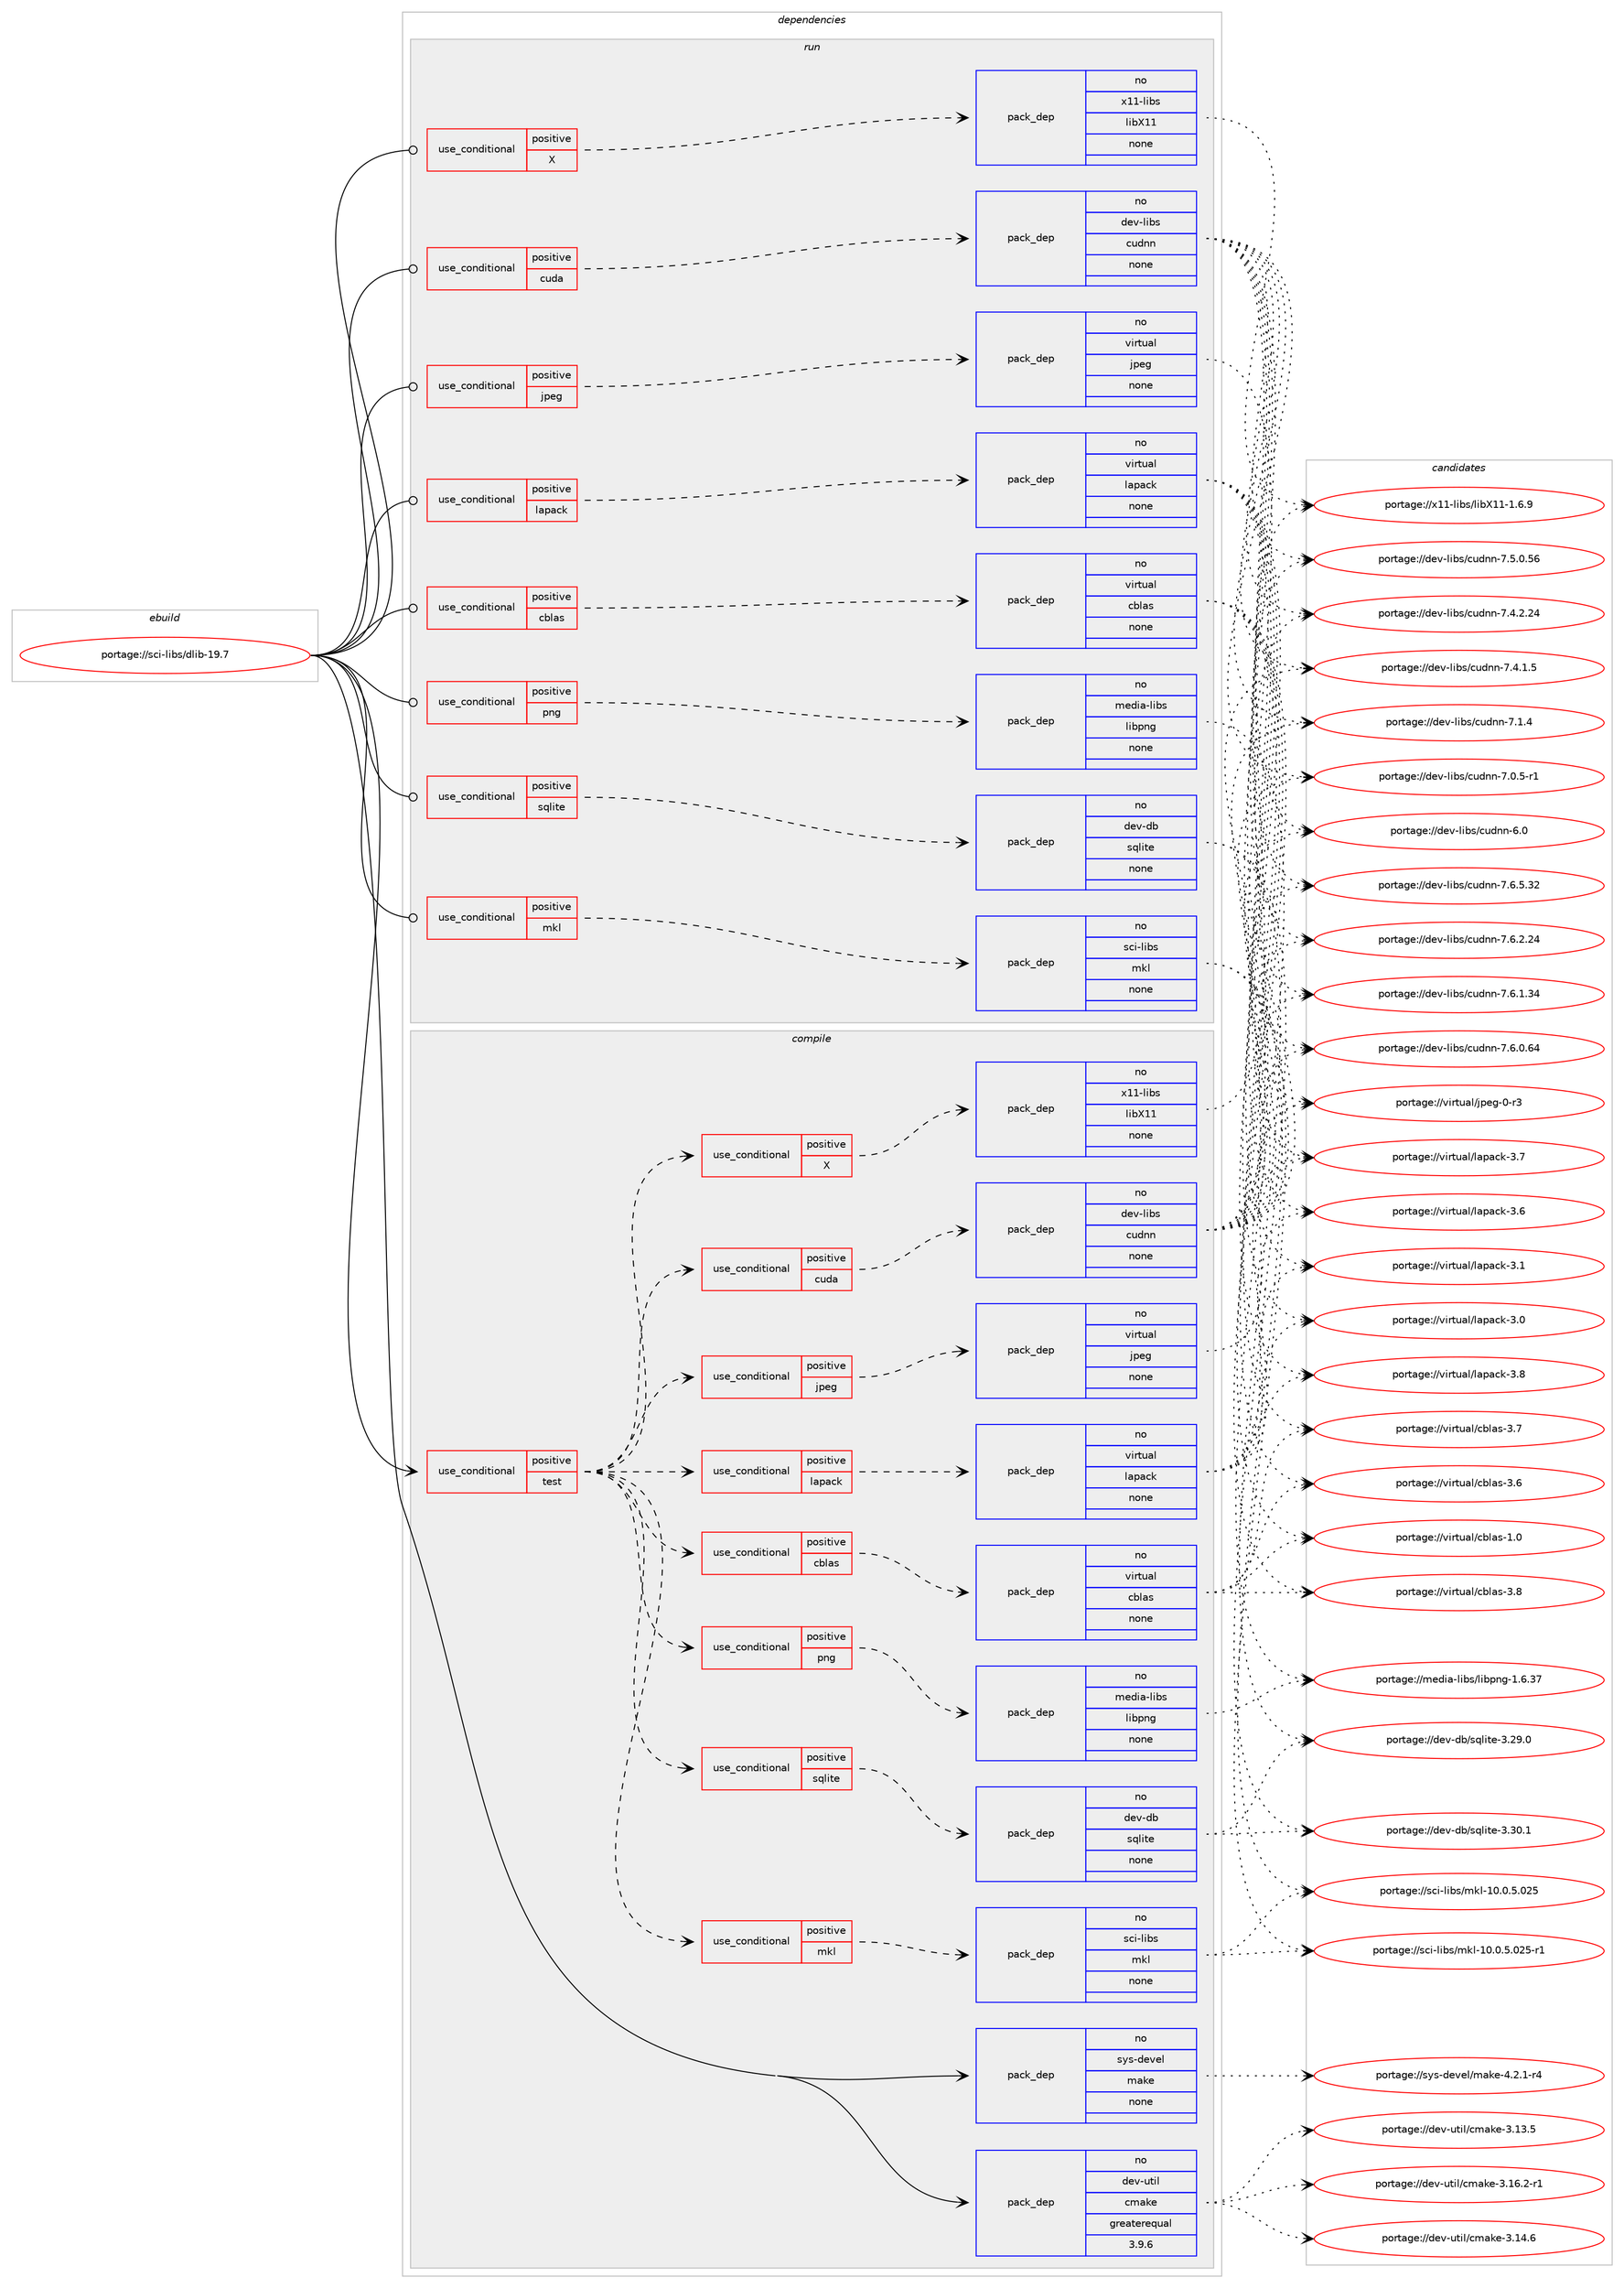 digraph prolog {

# *************
# Graph options
# *************

newrank=true;
concentrate=true;
compound=true;
graph [rankdir=LR,fontname=Helvetica,fontsize=10,ranksep=1.5];#, ranksep=2.5, nodesep=0.2];
edge  [arrowhead=vee];
node  [fontname=Helvetica,fontsize=10];

# **********
# The ebuild
# **********

subgraph cluster_leftcol {
color=gray;
rank=same;
label=<<i>ebuild</i>>;
id [label="portage://sci-libs/dlib-19.7", color=red, width=4, href="../sci-libs/dlib-19.7.svg"];
}

# ****************
# The dependencies
# ****************

subgraph cluster_midcol {
color=gray;
label=<<i>dependencies</i>>;
subgraph cluster_compile {
fillcolor="#eeeeee";
style=filled;
label=<<i>compile</i>>;
subgraph cond19420 {
dependency100897 [label=<<TABLE BORDER="0" CELLBORDER="1" CELLSPACING="0" CELLPADDING="4"><TR><TD ROWSPAN="3" CELLPADDING="10">use_conditional</TD></TR><TR><TD>positive</TD></TR><TR><TD>test</TD></TR></TABLE>>, shape=none, color=red];
subgraph cond19421 {
dependency100898 [label=<<TABLE BORDER="0" CELLBORDER="1" CELLSPACING="0" CELLPADDING="4"><TR><TD ROWSPAN="3" CELLPADDING="10">use_conditional</TD></TR><TR><TD>positive</TD></TR><TR><TD>cblas</TD></TR></TABLE>>, shape=none, color=red];
subgraph pack79737 {
dependency100899 [label=<<TABLE BORDER="0" CELLBORDER="1" CELLSPACING="0" CELLPADDING="4" WIDTH="220"><TR><TD ROWSPAN="6" CELLPADDING="30">pack_dep</TD></TR><TR><TD WIDTH="110">no</TD></TR><TR><TD>virtual</TD></TR><TR><TD>cblas</TD></TR><TR><TD>none</TD></TR><TR><TD></TD></TR></TABLE>>, shape=none, color=blue];
}
dependency100898:e -> dependency100899:w [weight=20,style="dashed",arrowhead="vee"];
}
dependency100897:e -> dependency100898:w [weight=20,style="dashed",arrowhead="vee"];
subgraph cond19422 {
dependency100900 [label=<<TABLE BORDER="0" CELLBORDER="1" CELLSPACING="0" CELLPADDING="4"><TR><TD ROWSPAN="3" CELLPADDING="10">use_conditional</TD></TR><TR><TD>positive</TD></TR><TR><TD>cuda</TD></TR></TABLE>>, shape=none, color=red];
subgraph pack79738 {
dependency100901 [label=<<TABLE BORDER="0" CELLBORDER="1" CELLSPACING="0" CELLPADDING="4" WIDTH="220"><TR><TD ROWSPAN="6" CELLPADDING="30">pack_dep</TD></TR><TR><TD WIDTH="110">no</TD></TR><TR><TD>dev-libs</TD></TR><TR><TD>cudnn</TD></TR><TR><TD>none</TD></TR><TR><TD></TD></TR></TABLE>>, shape=none, color=blue];
}
dependency100900:e -> dependency100901:w [weight=20,style="dashed",arrowhead="vee"];
}
dependency100897:e -> dependency100900:w [weight=20,style="dashed",arrowhead="vee"];
subgraph cond19423 {
dependency100902 [label=<<TABLE BORDER="0" CELLBORDER="1" CELLSPACING="0" CELLPADDING="4"><TR><TD ROWSPAN="3" CELLPADDING="10">use_conditional</TD></TR><TR><TD>positive</TD></TR><TR><TD>jpeg</TD></TR></TABLE>>, shape=none, color=red];
subgraph pack79739 {
dependency100903 [label=<<TABLE BORDER="0" CELLBORDER="1" CELLSPACING="0" CELLPADDING="4" WIDTH="220"><TR><TD ROWSPAN="6" CELLPADDING="30">pack_dep</TD></TR><TR><TD WIDTH="110">no</TD></TR><TR><TD>virtual</TD></TR><TR><TD>jpeg</TD></TR><TR><TD>none</TD></TR><TR><TD></TD></TR></TABLE>>, shape=none, color=blue];
}
dependency100902:e -> dependency100903:w [weight=20,style="dashed",arrowhead="vee"];
}
dependency100897:e -> dependency100902:w [weight=20,style="dashed",arrowhead="vee"];
subgraph cond19424 {
dependency100904 [label=<<TABLE BORDER="0" CELLBORDER="1" CELLSPACING="0" CELLPADDING="4"><TR><TD ROWSPAN="3" CELLPADDING="10">use_conditional</TD></TR><TR><TD>positive</TD></TR><TR><TD>lapack</TD></TR></TABLE>>, shape=none, color=red];
subgraph pack79740 {
dependency100905 [label=<<TABLE BORDER="0" CELLBORDER="1" CELLSPACING="0" CELLPADDING="4" WIDTH="220"><TR><TD ROWSPAN="6" CELLPADDING="30">pack_dep</TD></TR><TR><TD WIDTH="110">no</TD></TR><TR><TD>virtual</TD></TR><TR><TD>lapack</TD></TR><TR><TD>none</TD></TR><TR><TD></TD></TR></TABLE>>, shape=none, color=blue];
}
dependency100904:e -> dependency100905:w [weight=20,style="dashed",arrowhead="vee"];
}
dependency100897:e -> dependency100904:w [weight=20,style="dashed",arrowhead="vee"];
subgraph cond19425 {
dependency100906 [label=<<TABLE BORDER="0" CELLBORDER="1" CELLSPACING="0" CELLPADDING="4"><TR><TD ROWSPAN="3" CELLPADDING="10">use_conditional</TD></TR><TR><TD>positive</TD></TR><TR><TD>mkl</TD></TR></TABLE>>, shape=none, color=red];
subgraph pack79741 {
dependency100907 [label=<<TABLE BORDER="0" CELLBORDER="1" CELLSPACING="0" CELLPADDING="4" WIDTH="220"><TR><TD ROWSPAN="6" CELLPADDING="30">pack_dep</TD></TR><TR><TD WIDTH="110">no</TD></TR><TR><TD>sci-libs</TD></TR><TR><TD>mkl</TD></TR><TR><TD>none</TD></TR><TR><TD></TD></TR></TABLE>>, shape=none, color=blue];
}
dependency100906:e -> dependency100907:w [weight=20,style="dashed",arrowhead="vee"];
}
dependency100897:e -> dependency100906:w [weight=20,style="dashed",arrowhead="vee"];
subgraph cond19426 {
dependency100908 [label=<<TABLE BORDER="0" CELLBORDER="1" CELLSPACING="0" CELLPADDING="4"><TR><TD ROWSPAN="3" CELLPADDING="10">use_conditional</TD></TR><TR><TD>positive</TD></TR><TR><TD>png</TD></TR></TABLE>>, shape=none, color=red];
subgraph pack79742 {
dependency100909 [label=<<TABLE BORDER="0" CELLBORDER="1" CELLSPACING="0" CELLPADDING="4" WIDTH="220"><TR><TD ROWSPAN="6" CELLPADDING="30">pack_dep</TD></TR><TR><TD WIDTH="110">no</TD></TR><TR><TD>media-libs</TD></TR><TR><TD>libpng</TD></TR><TR><TD>none</TD></TR><TR><TD></TD></TR></TABLE>>, shape=none, color=blue];
}
dependency100908:e -> dependency100909:w [weight=20,style="dashed",arrowhead="vee"];
}
dependency100897:e -> dependency100908:w [weight=20,style="dashed",arrowhead="vee"];
subgraph cond19427 {
dependency100910 [label=<<TABLE BORDER="0" CELLBORDER="1" CELLSPACING="0" CELLPADDING="4"><TR><TD ROWSPAN="3" CELLPADDING="10">use_conditional</TD></TR><TR><TD>positive</TD></TR><TR><TD>sqlite</TD></TR></TABLE>>, shape=none, color=red];
subgraph pack79743 {
dependency100911 [label=<<TABLE BORDER="0" CELLBORDER="1" CELLSPACING="0" CELLPADDING="4" WIDTH="220"><TR><TD ROWSPAN="6" CELLPADDING="30">pack_dep</TD></TR><TR><TD WIDTH="110">no</TD></TR><TR><TD>dev-db</TD></TR><TR><TD>sqlite</TD></TR><TR><TD>none</TD></TR><TR><TD></TD></TR></TABLE>>, shape=none, color=blue];
}
dependency100910:e -> dependency100911:w [weight=20,style="dashed",arrowhead="vee"];
}
dependency100897:e -> dependency100910:w [weight=20,style="dashed",arrowhead="vee"];
subgraph cond19428 {
dependency100912 [label=<<TABLE BORDER="0" CELLBORDER="1" CELLSPACING="0" CELLPADDING="4"><TR><TD ROWSPAN="3" CELLPADDING="10">use_conditional</TD></TR><TR><TD>positive</TD></TR><TR><TD>X</TD></TR></TABLE>>, shape=none, color=red];
subgraph pack79744 {
dependency100913 [label=<<TABLE BORDER="0" CELLBORDER="1" CELLSPACING="0" CELLPADDING="4" WIDTH="220"><TR><TD ROWSPAN="6" CELLPADDING="30">pack_dep</TD></TR><TR><TD WIDTH="110">no</TD></TR><TR><TD>x11-libs</TD></TR><TR><TD>libX11</TD></TR><TR><TD>none</TD></TR><TR><TD></TD></TR></TABLE>>, shape=none, color=blue];
}
dependency100912:e -> dependency100913:w [weight=20,style="dashed",arrowhead="vee"];
}
dependency100897:e -> dependency100912:w [weight=20,style="dashed",arrowhead="vee"];
}
id:e -> dependency100897:w [weight=20,style="solid",arrowhead="vee"];
subgraph pack79745 {
dependency100914 [label=<<TABLE BORDER="0" CELLBORDER="1" CELLSPACING="0" CELLPADDING="4" WIDTH="220"><TR><TD ROWSPAN="6" CELLPADDING="30">pack_dep</TD></TR><TR><TD WIDTH="110">no</TD></TR><TR><TD>dev-util</TD></TR><TR><TD>cmake</TD></TR><TR><TD>greaterequal</TD></TR><TR><TD>3.9.6</TD></TR></TABLE>>, shape=none, color=blue];
}
id:e -> dependency100914:w [weight=20,style="solid",arrowhead="vee"];
subgraph pack79746 {
dependency100915 [label=<<TABLE BORDER="0" CELLBORDER="1" CELLSPACING="0" CELLPADDING="4" WIDTH="220"><TR><TD ROWSPAN="6" CELLPADDING="30">pack_dep</TD></TR><TR><TD WIDTH="110">no</TD></TR><TR><TD>sys-devel</TD></TR><TR><TD>make</TD></TR><TR><TD>none</TD></TR><TR><TD></TD></TR></TABLE>>, shape=none, color=blue];
}
id:e -> dependency100915:w [weight=20,style="solid",arrowhead="vee"];
}
subgraph cluster_compileandrun {
fillcolor="#eeeeee";
style=filled;
label=<<i>compile and run</i>>;
}
subgraph cluster_run {
fillcolor="#eeeeee";
style=filled;
label=<<i>run</i>>;
subgraph cond19429 {
dependency100916 [label=<<TABLE BORDER="0" CELLBORDER="1" CELLSPACING="0" CELLPADDING="4"><TR><TD ROWSPAN="3" CELLPADDING="10">use_conditional</TD></TR><TR><TD>positive</TD></TR><TR><TD>X</TD></TR></TABLE>>, shape=none, color=red];
subgraph pack79747 {
dependency100917 [label=<<TABLE BORDER="0" CELLBORDER="1" CELLSPACING="0" CELLPADDING="4" WIDTH="220"><TR><TD ROWSPAN="6" CELLPADDING="30">pack_dep</TD></TR><TR><TD WIDTH="110">no</TD></TR><TR><TD>x11-libs</TD></TR><TR><TD>libX11</TD></TR><TR><TD>none</TD></TR><TR><TD></TD></TR></TABLE>>, shape=none, color=blue];
}
dependency100916:e -> dependency100917:w [weight=20,style="dashed",arrowhead="vee"];
}
id:e -> dependency100916:w [weight=20,style="solid",arrowhead="odot"];
subgraph cond19430 {
dependency100918 [label=<<TABLE BORDER="0" CELLBORDER="1" CELLSPACING="0" CELLPADDING="4"><TR><TD ROWSPAN="3" CELLPADDING="10">use_conditional</TD></TR><TR><TD>positive</TD></TR><TR><TD>cblas</TD></TR></TABLE>>, shape=none, color=red];
subgraph pack79748 {
dependency100919 [label=<<TABLE BORDER="0" CELLBORDER="1" CELLSPACING="0" CELLPADDING="4" WIDTH="220"><TR><TD ROWSPAN="6" CELLPADDING="30">pack_dep</TD></TR><TR><TD WIDTH="110">no</TD></TR><TR><TD>virtual</TD></TR><TR><TD>cblas</TD></TR><TR><TD>none</TD></TR><TR><TD></TD></TR></TABLE>>, shape=none, color=blue];
}
dependency100918:e -> dependency100919:w [weight=20,style="dashed",arrowhead="vee"];
}
id:e -> dependency100918:w [weight=20,style="solid",arrowhead="odot"];
subgraph cond19431 {
dependency100920 [label=<<TABLE BORDER="0" CELLBORDER="1" CELLSPACING="0" CELLPADDING="4"><TR><TD ROWSPAN="3" CELLPADDING="10">use_conditional</TD></TR><TR><TD>positive</TD></TR><TR><TD>cuda</TD></TR></TABLE>>, shape=none, color=red];
subgraph pack79749 {
dependency100921 [label=<<TABLE BORDER="0" CELLBORDER="1" CELLSPACING="0" CELLPADDING="4" WIDTH="220"><TR><TD ROWSPAN="6" CELLPADDING="30">pack_dep</TD></TR><TR><TD WIDTH="110">no</TD></TR><TR><TD>dev-libs</TD></TR><TR><TD>cudnn</TD></TR><TR><TD>none</TD></TR><TR><TD></TD></TR></TABLE>>, shape=none, color=blue];
}
dependency100920:e -> dependency100921:w [weight=20,style="dashed",arrowhead="vee"];
}
id:e -> dependency100920:w [weight=20,style="solid",arrowhead="odot"];
subgraph cond19432 {
dependency100922 [label=<<TABLE BORDER="0" CELLBORDER="1" CELLSPACING="0" CELLPADDING="4"><TR><TD ROWSPAN="3" CELLPADDING="10">use_conditional</TD></TR><TR><TD>positive</TD></TR><TR><TD>jpeg</TD></TR></TABLE>>, shape=none, color=red];
subgraph pack79750 {
dependency100923 [label=<<TABLE BORDER="0" CELLBORDER="1" CELLSPACING="0" CELLPADDING="4" WIDTH="220"><TR><TD ROWSPAN="6" CELLPADDING="30">pack_dep</TD></TR><TR><TD WIDTH="110">no</TD></TR><TR><TD>virtual</TD></TR><TR><TD>jpeg</TD></TR><TR><TD>none</TD></TR><TR><TD></TD></TR></TABLE>>, shape=none, color=blue];
}
dependency100922:e -> dependency100923:w [weight=20,style="dashed",arrowhead="vee"];
}
id:e -> dependency100922:w [weight=20,style="solid",arrowhead="odot"];
subgraph cond19433 {
dependency100924 [label=<<TABLE BORDER="0" CELLBORDER="1" CELLSPACING="0" CELLPADDING="4"><TR><TD ROWSPAN="3" CELLPADDING="10">use_conditional</TD></TR><TR><TD>positive</TD></TR><TR><TD>lapack</TD></TR></TABLE>>, shape=none, color=red];
subgraph pack79751 {
dependency100925 [label=<<TABLE BORDER="0" CELLBORDER="1" CELLSPACING="0" CELLPADDING="4" WIDTH="220"><TR><TD ROWSPAN="6" CELLPADDING="30">pack_dep</TD></TR><TR><TD WIDTH="110">no</TD></TR><TR><TD>virtual</TD></TR><TR><TD>lapack</TD></TR><TR><TD>none</TD></TR><TR><TD></TD></TR></TABLE>>, shape=none, color=blue];
}
dependency100924:e -> dependency100925:w [weight=20,style="dashed",arrowhead="vee"];
}
id:e -> dependency100924:w [weight=20,style="solid",arrowhead="odot"];
subgraph cond19434 {
dependency100926 [label=<<TABLE BORDER="0" CELLBORDER="1" CELLSPACING="0" CELLPADDING="4"><TR><TD ROWSPAN="3" CELLPADDING="10">use_conditional</TD></TR><TR><TD>positive</TD></TR><TR><TD>mkl</TD></TR></TABLE>>, shape=none, color=red];
subgraph pack79752 {
dependency100927 [label=<<TABLE BORDER="0" CELLBORDER="1" CELLSPACING="0" CELLPADDING="4" WIDTH="220"><TR><TD ROWSPAN="6" CELLPADDING="30">pack_dep</TD></TR><TR><TD WIDTH="110">no</TD></TR><TR><TD>sci-libs</TD></TR><TR><TD>mkl</TD></TR><TR><TD>none</TD></TR><TR><TD></TD></TR></TABLE>>, shape=none, color=blue];
}
dependency100926:e -> dependency100927:w [weight=20,style="dashed",arrowhead="vee"];
}
id:e -> dependency100926:w [weight=20,style="solid",arrowhead="odot"];
subgraph cond19435 {
dependency100928 [label=<<TABLE BORDER="0" CELLBORDER="1" CELLSPACING="0" CELLPADDING="4"><TR><TD ROWSPAN="3" CELLPADDING="10">use_conditional</TD></TR><TR><TD>positive</TD></TR><TR><TD>png</TD></TR></TABLE>>, shape=none, color=red];
subgraph pack79753 {
dependency100929 [label=<<TABLE BORDER="0" CELLBORDER="1" CELLSPACING="0" CELLPADDING="4" WIDTH="220"><TR><TD ROWSPAN="6" CELLPADDING="30">pack_dep</TD></TR><TR><TD WIDTH="110">no</TD></TR><TR><TD>media-libs</TD></TR><TR><TD>libpng</TD></TR><TR><TD>none</TD></TR><TR><TD></TD></TR></TABLE>>, shape=none, color=blue];
}
dependency100928:e -> dependency100929:w [weight=20,style="dashed",arrowhead="vee"];
}
id:e -> dependency100928:w [weight=20,style="solid",arrowhead="odot"];
subgraph cond19436 {
dependency100930 [label=<<TABLE BORDER="0" CELLBORDER="1" CELLSPACING="0" CELLPADDING="4"><TR><TD ROWSPAN="3" CELLPADDING="10">use_conditional</TD></TR><TR><TD>positive</TD></TR><TR><TD>sqlite</TD></TR></TABLE>>, shape=none, color=red];
subgraph pack79754 {
dependency100931 [label=<<TABLE BORDER="0" CELLBORDER="1" CELLSPACING="0" CELLPADDING="4" WIDTH="220"><TR><TD ROWSPAN="6" CELLPADDING="30">pack_dep</TD></TR><TR><TD WIDTH="110">no</TD></TR><TR><TD>dev-db</TD></TR><TR><TD>sqlite</TD></TR><TR><TD>none</TD></TR><TR><TD></TD></TR></TABLE>>, shape=none, color=blue];
}
dependency100930:e -> dependency100931:w [weight=20,style="dashed",arrowhead="vee"];
}
id:e -> dependency100930:w [weight=20,style="solid",arrowhead="odot"];
}
}

# **************
# The candidates
# **************

subgraph cluster_choices {
rank=same;
color=gray;
label=<<i>candidates</i>>;

subgraph choice79737 {
color=black;
nodesep=1;
choice118105114116117971084799981089711545514656 [label="portage://virtual/cblas-3.8", color=red, width=4,href="../virtual/cblas-3.8.svg"];
choice118105114116117971084799981089711545514655 [label="portage://virtual/cblas-3.7", color=red, width=4,href="../virtual/cblas-3.7.svg"];
choice118105114116117971084799981089711545514654 [label="portage://virtual/cblas-3.6", color=red, width=4,href="../virtual/cblas-3.6.svg"];
choice118105114116117971084799981089711545494648 [label="portage://virtual/cblas-1.0", color=red, width=4,href="../virtual/cblas-1.0.svg"];
dependency100899:e -> choice118105114116117971084799981089711545514656:w [style=dotted,weight="100"];
dependency100899:e -> choice118105114116117971084799981089711545514655:w [style=dotted,weight="100"];
dependency100899:e -> choice118105114116117971084799981089711545514654:w [style=dotted,weight="100"];
dependency100899:e -> choice118105114116117971084799981089711545494648:w [style=dotted,weight="100"];
}
subgraph choice79738 {
color=black;
nodesep=1;
choice10010111845108105981154799117100110110455546544653465150 [label="portage://dev-libs/cudnn-7.6.5.32", color=red, width=4,href="../dev-libs/cudnn-7.6.5.32.svg"];
choice10010111845108105981154799117100110110455546544650465052 [label="portage://dev-libs/cudnn-7.6.2.24", color=red, width=4,href="../dev-libs/cudnn-7.6.2.24.svg"];
choice10010111845108105981154799117100110110455546544649465152 [label="portage://dev-libs/cudnn-7.6.1.34", color=red, width=4,href="../dev-libs/cudnn-7.6.1.34.svg"];
choice10010111845108105981154799117100110110455546544648465452 [label="portage://dev-libs/cudnn-7.6.0.64", color=red, width=4,href="../dev-libs/cudnn-7.6.0.64.svg"];
choice10010111845108105981154799117100110110455546534648465354 [label="portage://dev-libs/cudnn-7.5.0.56", color=red, width=4,href="../dev-libs/cudnn-7.5.0.56.svg"];
choice10010111845108105981154799117100110110455546524650465052 [label="portage://dev-libs/cudnn-7.4.2.24", color=red, width=4,href="../dev-libs/cudnn-7.4.2.24.svg"];
choice100101118451081059811547991171001101104555465246494653 [label="portage://dev-libs/cudnn-7.4.1.5", color=red, width=4,href="../dev-libs/cudnn-7.4.1.5.svg"];
choice10010111845108105981154799117100110110455546494652 [label="portage://dev-libs/cudnn-7.1.4", color=red, width=4,href="../dev-libs/cudnn-7.1.4.svg"];
choice100101118451081059811547991171001101104555464846534511449 [label="portage://dev-libs/cudnn-7.0.5-r1", color=red, width=4,href="../dev-libs/cudnn-7.0.5-r1.svg"];
choice1001011184510810598115479911710011011045544648 [label="portage://dev-libs/cudnn-6.0", color=red, width=4,href="../dev-libs/cudnn-6.0.svg"];
dependency100901:e -> choice10010111845108105981154799117100110110455546544653465150:w [style=dotted,weight="100"];
dependency100901:e -> choice10010111845108105981154799117100110110455546544650465052:w [style=dotted,weight="100"];
dependency100901:e -> choice10010111845108105981154799117100110110455546544649465152:w [style=dotted,weight="100"];
dependency100901:e -> choice10010111845108105981154799117100110110455546544648465452:w [style=dotted,weight="100"];
dependency100901:e -> choice10010111845108105981154799117100110110455546534648465354:w [style=dotted,weight="100"];
dependency100901:e -> choice10010111845108105981154799117100110110455546524650465052:w [style=dotted,weight="100"];
dependency100901:e -> choice100101118451081059811547991171001101104555465246494653:w [style=dotted,weight="100"];
dependency100901:e -> choice10010111845108105981154799117100110110455546494652:w [style=dotted,weight="100"];
dependency100901:e -> choice100101118451081059811547991171001101104555464846534511449:w [style=dotted,weight="100"];
dependency100901:e -> choice1001011184510810598115479911710011011045544648:w [style=dotted,weight="100"];
}
subgraph choice79739 {
color=black;
nodesep=1;
choice118105114116117971084710611210110345484511451 [label="portage://virtual/jpeg-0-r3", color=red, width=4,href="../virtual/jpeg-0-r3.svg"];
dependency100903:e -> choice118105114116117971084710611210110345484511451:w [style=dotted,weight="100"];
}
subgraph choice79740 {
color=black;
nodesep=1;
choice118105114116117971084710897112979910745514656 [label="portage://virtual/lapack-3.8", color=red, width=4,href="../virtual/lapack-3.8.svg"];
choice118105114116117971084710897112979910745514655 [label="portage://virtual/lapack-3.7", color=red, width=4,href="../virtual/lapack-3.7.svg"];
choice118105114116117971084710897112979910745514654 [label="portage://virtual/lapack-3.6", color=red, width=4,href="../virtual/lapack-3.6.svg"];
choice118105114116117971084710897112979910745514649 [label="portage://virtual/lapack-3.1", color=red, width=4,href="../virtual/lapack-3.1.svg"];
choice118105114116117971084710897112979910745514648 [label="portage://virtual/lapack-3.0", color=red, width=4,href="../virtual/lapack-3.0.svg"];
dependency100905:e -> choice118105114116117971084710897112979910745514656:w [style=dotted,weight="100"];
dependency100905:e -> choice118105114116117971084710897112979910745514655:w [style=dotted,weight="100"];
dependency100905:e -> choice118105114116117971084710897112979910745514654:w [style=dotted,weight="100"];
dependency100905:e -> choice118105114116117971084710897112979910745514649:w [style=dotted,weight="100"];
dependency100905:e -> choice118105114116117971084710897112979910745514648:w [style=dotted,weight="100"];
}
subgraph choice79741 {
color=black;
nodesep=1;
choice1159910545108105981154710910710845494846484653464850534511449 [label="portage://sci-libs/mkl-10.0.5.025-r1", color=red, width=4,href="../sci-libs/mkl-10.0.5.025-r1.svg"];
choice115991054510810598115471091071084549484648465346485053 [label="portage://sci-libs/mkl-10.0.5.025", color=red, width=4,href="../sci-libs/mkl-10.0.5.025.svg"];
dependency100907:e -> choice1159910545108105981154710910710845494846484653464850534511449:w [style=dotted,weight="100"];
dependency100907:e -> choice115991054510810598115471091071084549484648465346485053:w [style=dotted,weight="100"];
}
subgraph choice79742 {
color=black;
nodesep=1;
choice109101100105974510810598115471081059811211010345494654465155 [label="portage://media-libs/libpng-1.6.37", color=red, width=4,href="../media-libs/libpng-1.6.37.svg"];
dependency100909:e -> choice109101100105974510810598115471081059811211010345494654465155:w [style=dotted,weight="100"];
}
subgraph choice79743 {
color=black;
nodesep=1;
choice10010111845100984711511310810511610145514651484649 [label="portage://dev-db/sqlite-3.30.1", color=red, width=4,href="../dev-db/sqlite-3.30.1.svg"];
choice10010111845100984711511310810511610145514650574648 [label="portage://dev-db/sqlite-3.29.0", color=red, width=4,href="../dev-db/sqlite-3.29.0.svg"];
dependency100911:e -> choice10010111845100984711511310810511610145514651484649:w [style=dotted,weight="100"];
dependency100911:e -> choice10010111845100984711511310810511610145514650574648:w [style=dotted,weight="100"];
}
subgraph choice79744 {
color=black;
nodesep=1;
choice120494945108105981154710810598884949454946544657 [label="portage://x11-libs/libX11-1.6.9", color=red, width=4,href="../x11-libs/libX11-1.6.9.svg"];
dependency100913:e -> choice120494945108105981154710810598884949454946544657:w [style=dotted,weight="100"];
}
subgraph choice79745 {
color=black;
nodesep=1;
choice10010111845117116105108479910997107101455146495446504511449 [label="portage://dev-util/cmake-3.16.2-r1", color=red, width=4,href="../dev-util/cmake-3.16.2-r1.svg"];
choice1001011184511711610510847991099710710145514649524654 [label="portage://dev-util/cmake-3.14.6", color=red, width=4,href="../dev-util/cmake-3.14.6.svg"];
choice1001011184511711610510847991099710710145514649514653 [label="portage://dev-util/cmake-3.13.5", color=red, width=4,href="../dev-util/cmake-3.13.5.svg"];
dependency100914:e -> choice10010111845117116105108479910997107101455146495446504511449:w [style=dotted,weight="100"];
dependency100914:e -> choice1001011184511711610510847991099710710145514649524654:w [style=dotted,weight="100"];
dependency100914:e -> choice1001011184511711610510847991099710710145514649514653:w [style=dotted,weight="100"];
}
subgraph choice79746 {
color=black;
nodesep=1;
choice1151211154510010111810110847109971071014552465046494511452 [label="portage://sys-devel/make-4.2.1-r4", color=red, width=4,href="../sys-devel/make-4.2.1-r4.svg"];
dependency100915:e -> choice1151211154510010111810110847109971071014552465046494511452:w [style=dotted,weight="100"];
}
subgraph choice79747 {
color=black;
nodesep=1;
choice120494945108105981154710810598884949454946544657 [label="portage://x11-libs/libX11-1.6.9", color=red, width=4,href="../x11-libs/libX11-1.6.9.svg"];
dependency100917:e -> choice120494945108105981154710810598884949454946544657:w [style=dotted,weight="100"];
}
subgraph choice79748 {
color=black;
nodesep=1;
choice118105114116117971084799981089711545514656 [label="portage://virtual/cblas-3.8", color=red, width=4,href="../virtual/cblas-3.8.svg"];
choice118105114116117971084799981089711545514655 [label="portage://virtual/cblas-3.7", color=red, width=4,href="../virtual/cblas-3.7.svg"];
choice118105114116117971084799981089711545514654 [label="portage://virtual/cblas-3.6", color=red, width=4,href="../virtual/cblas-3.6.svg"];
choice118105114116117971084799981089711545494648 [label="portage://virtual/cblas-1.0", color=red, width=4,href="../virtual/cblas-1.0.svg"];
dependency100919:e -> choice118105114116117971084799981089711545514656:w [style=dotted,weight="100"];
dependency100919:e -> choice118105114116117971084799981089711545514655:w [style=dotted,weight="100"];
dependency100919:e -> choice118105114116117971084799981089711545514654:w [style=dotted,weight="100"];
dependency100919:e -> choice118105114116117971084799981089711545494648:w [style=dotted,weight="100"];
}
subgraph choice79749 {
color=black;
nodesep=1;
choice10010111845108105981154799117100110110455546544653465150 [label="portage://dev-libs/cudnn-7.6.5.32", color=red, width=4,href="../dev-libs/cudnn-7.6.5.32.svg"];
choice10010111845108105981154799117100110110455546544650465052 [label="portage://dev-libs/cudnn-7.6.2.24", color=red, width=4,href="../dev-libs/cudnn-7.6.2.24.svg"];
choice10010111845108105981154799117100110110455546544649465152 [label="portage://dev-libs/cudnn-7.6.1.34", color=red, width=4,href="../dev-libs/cudnn-7.6.1.34.svg"];
choice10010111845108105981154799117100110110455546544648465452 [label="portage://dev-libs/cudnn-7.6.0.64", color=red, width=4,href="../dev-libs/cudnn-7.6.0.64.svg"];
choice10010111845108105981154799117100110110455546534648465354 [label="portage://dev-libs/cudnn-7.5.0.56", color=red, width=4,href="../dev-libs/cudnn-7.5.0.56.svg"];
choice10010111845108105981154799117100110110455546524650465052 [label="portage://dev-libs/cudnn-7.4.2.24", color=red, width=4,href="../dev-libs/cudnn-7.4.2.24.svg"];
choice100101118451081059811547991171001101104555465246494653 [label="portage://dev-libs/cudnn-7.4.1.5", color=red, width=4,href="../dev-libs/cudnn-7.4.1.5.svg"];
choice10010111845108105981154799117100110110455546494652 [label="portage://dev-libs/cudnn-7.1.4", color=red, width=4,href="../dev-libs/cudnn-7.1.4.svg"];
choice100101118451081059811547991171001101104555464846534511449 [label="portage://dev-libs/cudnn-7.0.5-r1", color=red, width=4,href="../dev-libs/cudnn-7.0.5-r1.svg"];
choice1001011184510810598115479911710011011045544648 [label="portage://dev-libs/cudnn-6.0", color=red, width=4,href="../dev-libs/cudnn-6.0.svg"];
dependency100921:e -> choice10010111845108105981154799117100110110455546544653465150:w [style=dotted,weight="100"];
dependency100921:e -> choice10010111845108105981154799117100110110455546544650465052:w [style=dotted,weight="100"];
dependency100921:e -> choice10010111845108105981154799117100110110455546544649465152:w [style=dotted,weight="100"];
dependency100921:e -> choice10010111845108105981154799117100110110455546544648465452:w [style=dotted,weight="100"];
dependency100921:e -> choice10010111845108105981154799117100110110455546534648465354:w [style=dotted,weight="100"];
dependency100921:e -> choice10010111845108105981154799117100110110455546524650465052:w [style=dotted,weight="100"];
dependency100921:e -> choice100101118451081059811547991171001101104555465246494653:w [style=dotted,weight="100"];
dependency100921:e -> choice10010111845108105981154799117100110110455546494652:w [style=dotted,weight="100"];
dependency100921:e -> choice100101118451081059811547991171001101104555464846534511449:w [style=dotted,weight="100"];
dependency100921:e -> choice1001011184510810598115479911710011011045544648:w [style=dotted,weight="100"];
}
subgraph choice79750 {
color=black;
nodesep=1;
choice118105114116117971084710611210110345484511451 [label="portage://virtual/jpeg-0-r3", color=red, width=4,href="../virtual/jpeg-0-r3.svg"];
dependency100923:e -> choice118105114116117971084710611210110345484511451:w [style=dotted,weight="100"];
}
subgraph choice79751 {
color=black;
nodesep=1;
choice118105114116117971084710897112979910745514656 [label="portage://virtual/lapack-3.8", color=red, width=4,href="../virtual/lapack-3.8.svg"];
choice118105114116117971084710897112979910745514655 [label="portage://virtual/lapack-3.7", color=red, width=4,href="../virtual/lapack-3.7.svg"];
choice118105114116117971084710897112979910745514654 [label="portage://virtual/lapack-3.6", color=red, width=4,href="../virtual/lapack-3.6.svg"];
choice118105114116117971084710897112979910745514649 [label="portage://virtual/lapack-3.1", color=red, width=4,href="../virtual/lapack-3.1.svg"];
choice118105114116117971084710897112979910745514648 [label="portage://virtual/lapack-3.0", color=red, width=4,href="../virtual/lapack-3.0.svg"];
dependency100925:e -> choice118105114116117971084710897112979910745514656:w [style=dotted,weight="100"];
dependency100925:e -> choice118105114116117971084710897112979910745514655:w [style=dotted,weight="100"];
dependency100925:e -> choice118105114116117971084710897112979910745514654:w [style=dotted,weight="100"];
dependency100925:e -> choice118105114116117971084710897112979910745514649:w [style=dotted,weight="100"];
dependency100925:e -> choice118105114116117971084710897112979910745514648:w [style=dotted,weight="100"];
}
subgraph choice79752 {
color=black;
nodesep=1;
choice1159910545108105981154710910710845494846484653464850534511449 [label="portage://sci-libs/mkl-10.0.5.025-r1", color=red, width=4,href="../sci-libs/mkl-10.0.5.025-r1.svg"];
choice115991054510810598115471091071084549484648465346485053 [label="portage://sci-libs/mkl-10.0.5.025", color=red, width=4,href="../sci-libs/mkl-10.0.5.025.svg"];
dependency100927:e -> choice1159910545108105981154710910710845494846484653464850534511449:w [style=dotted,weight="100"];
dependency100927:e -> choice115991054510810598115471091071084549484648465346485053:w [style=dotted,weight="100"];
}
subgraph choice79753 {
color=black;
nodesep=1;
choice109101100105974510810598115471081059811211010345494654465155 [label="portage://media-libs/libpng-1.6.37", color=red, width=4,href="../media-libs/libpng-1.6.37.svg"];
dependency100929:e -> choice109101100105974510810598115471081059811211010345494654465155:w [style=dotted,weight="100"];
}
subgraph choice79754 {
color=black;
nodesep=1;
choice10010111845100984711511310810511610145514651484649 [label="portage://dev-db/sqlite-3.30.1", color=red, width=4,href="../dev-db/sqlite-3.30.1.svg"];
choice10010111845100984711511310810511610145514650574648 [label="portage://dev-db/sqlite-3.29.0", color=red, width=4,href="../dev-db/sqlite-3.29.0.svg"];
dependency100931:e -> choice10010111845100984711511310810511610145514651484649:w [style=dotted,weight="100"];
dependency100931:e -> choice10010111845100984711511310810511610145514650574648:w [style=dotted,weight="100"];
}
}

}
